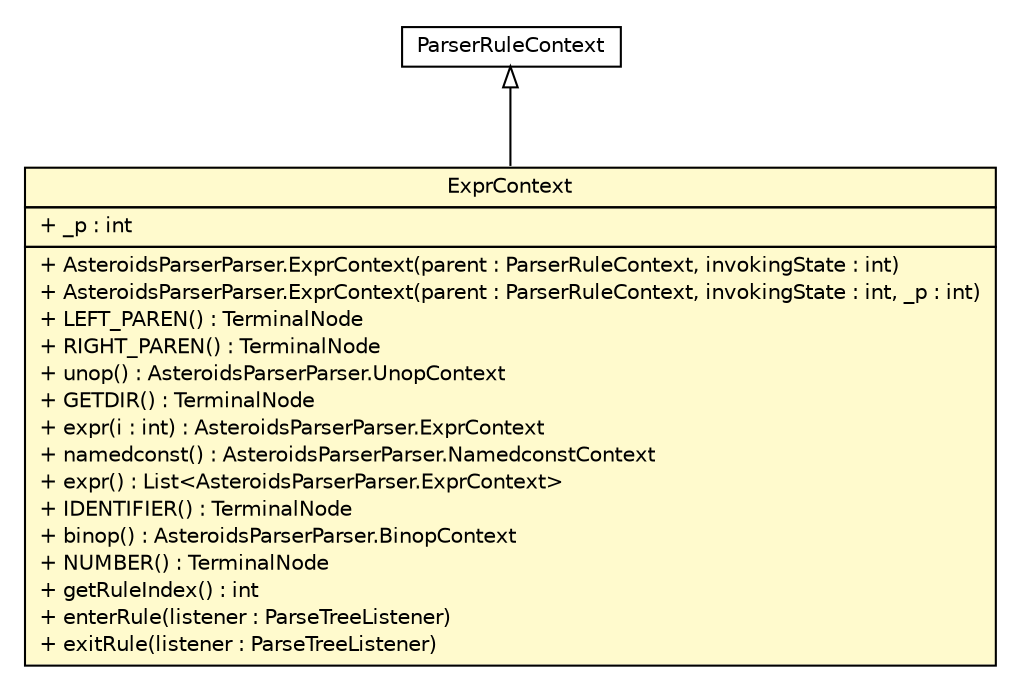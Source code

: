 #!/usr/local/bin/dot
#
# Class diagram 
# Generated by UMLGraph version R5_6 (http://www.umlgraph.org/)
#

digraph G {
	edge [fontname="Helvetica",fontsize=10,labelfontname="Helvetica",labelfontsize=10];
	node [fontname="Helvetica",fontsize=10,shape=plaintext];
	nodesep=0.25;
	ranksep=0.5;
	// model.programs.parsing.AsteroidsParserParser.ExprContext
	c5354 [label=<<table title="model.programs.parsing.AsteroidsParserParser.ExprContext" border="0" cellborder="1" cellspacing="0" cellpadding="2" port="p" bgcolor="lemonChiffon" href="./AsteroidsParserParser.ExprContext.html">
		<tr><td><table border="0" cellspacing="0" cellpadding="1">
<tr><td align="center" balign="center"> ExprContext </td></tr>
		</table></td></tr>
		<tr><td><table border="0" cellspacing="0" cellpadding="1">
<tr><td align="left" balign="left"> + _p : int </td></tr>
		</table></td></tr>
		<tr><td><table border="0" cellspacing="0" cellpadding="1">
<tr><td align="left" balign="left"> + AsteroidsParserParser.ExprContext(parent : ParserRuleContext, invokingState : int) </td></tr>
<tr><td align="left" balign="left"> + AsteroidsParserParser.ExprContext(parent : ParserRuleContext, invokingState : int, _p : int) </td></tr>
<tr><td align="left" balign="left"> + LEFT_PAREN() : TerminalNode </td></tr>
<tr><td align="left" balign="left"> + RIGHT_PAREN() : TerminalNode </td></tr>
<tr><td align="left" balign="left"> + unop() : AsteroidsParserParser.UnopContext </td></tr>
<tr><td align="left" balign="left"> + GETDIR() : TerminalNode </td></tr>
<tr><td align="left" balign="left"> + expr(i : int) : AsteroidsParserParser.ExprContext </td></tr>
<tr><td align="left" balign="left"> + namedconst() : AsteroidsParserParser.NamedconstContext </td></tr>
<tr><td align="left" balign="left"> + expr() : List&lt;AsteroidsParserParser.ExprContext&gt; </td></tr>
<tr><td align="left" balign="left"> + IDENTIFIER() : TerminalNode </td></tr>
<tr><td align="left" balign="left"> + binop() : AsteroidsParserParser.BinopContext </td></tr>
<tr><td align="left" balign="left"> + NUMBER() : TerminalNode </td></tr>
<tr><td align="left" balign="left"> + getRuleIndex() : int </td></tr>
<tr><td align="left" balign="left"> + enterRule(listener : ParseTreeListener) </td></tr>
<tr><td align="left" balign="left"> + exitRule(listener : ParseTreeListener) </td></tr>
		</table></td></tr>
		</table>>, URL="./AsteroidsParserParser.ExprContext.html", fontname="Helvetica", fontcolor="black", fontsize=10.0];
	//model.programs.parsing.AsteroidsParserParser.ExprContext extends ParserRuleContext
	c5437:p -> c5354:p [dir=back,arrowtail=empty];
	// ParserRuleContext
	c5437[label=<<table title="ParserRuleContext" border="0" cellborder="1" cellspacing="0" cellpadding="2" port="p" href="http://java.sun.com/j2se/1.4.2/docs/api//ParserRuleContext.html">
		<tr><td><table border="0" cellspacing="0" cellpadding="1">
<tr><td align="center" balign="center"> ParserRuleContext </td></tr>
		</table></td></tr>
		</table>>, fontname="Helvetica", fontcolor="black", fontsize=10.0];
}

